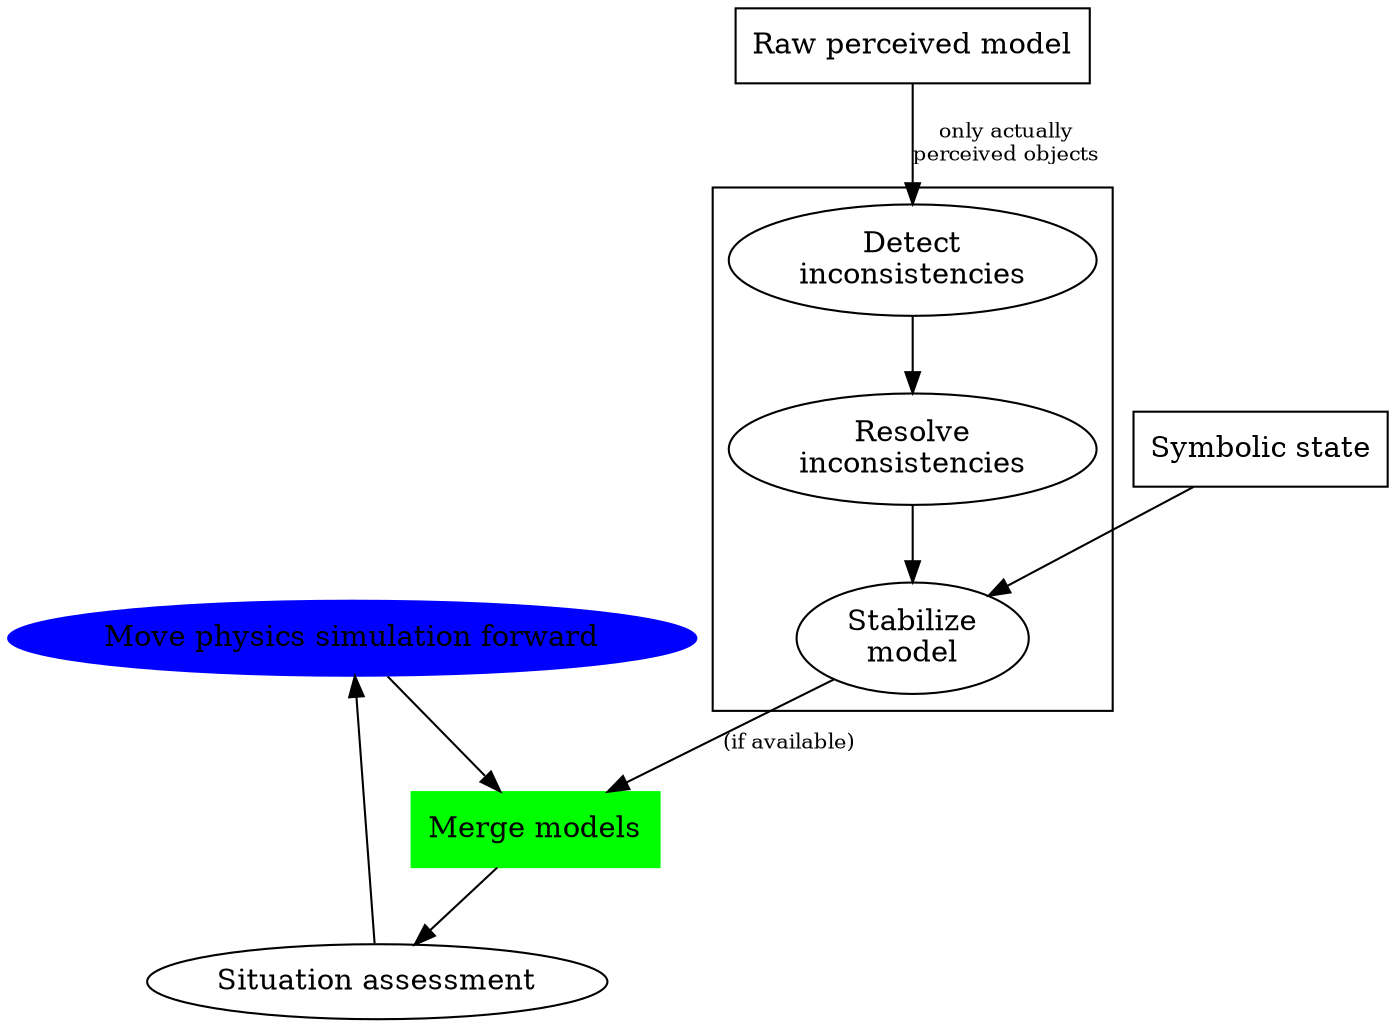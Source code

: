 strict digraph SPARK {

i -> g -> h -> i;
a -> c [label="only actually\nperceived objects", fontsize=10];
c -> d -> e;
f -> e;


e -> g [label="(if available)", fontsize=10];

a [label="Raw perceived model", shape=box];
c [label="Detect\ninconsistencies"];
d [label="Resolve\ninconsistencies"];
e [label="Stabilize\nmodel"];

f [label="Symbolic state", shape=box];
i [label="Move physics simulation forward", color=blue, style=filled];

g [label="Merge models", shape=box, color=green, style=filled ];
h [label="Situation assessment"];

subgraph cluster_inconsistencies{
c d e
};
}
